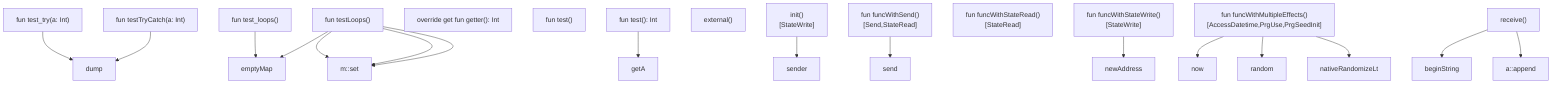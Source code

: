 graph TD
    node_1["fun test_try(a: Int)"]
    node_2["fun test_loops()"]
    node_3["fun testTryCatch(a: Int)"]
    node_4["fun testLoops()"]
    node_5["override get fun getter(): Int"]
    node_6["fun test()"]
    node_7["fun test(): Int"]
    node_8["external()"]
    node_9["init()
[StateWrite]"]
    node_10["fun funcWithSend()
[Send,StateRead]"]
    node_11["fun funcWithStateRead()
[StateRead]"]
    node_12["fun funcWithStateWrite()
[StateWrite]"]
    node_13["fun funcWithMultipleEffects()
[AccessDatetime,PrgUse,PrgSeedInit]"]
    node_14["receive()"]
    node_15["dump"]
    node_16["emptyMap"]
    node_17["m::set"]
    node_18["getA"]
    node_19["sender"]
    node_20["send"]
    node_21["newAddress"]
    node_22["now"]
    node_23["random"]
    node_24["nativeRandomizeLt"]
    node_25["beginString"]
    node_26["a::append"]
    node_1 --> node_15
    node_2 --> node_16
    node_3 --> node_15
    node_4 --> node_16
    node_4 --> node_17
    node_4 --> node_17
    node_4 --> node_17
    node_7 --> node_18
    node_9 --> node_19
    node_10 --> node_20
    node_12 --> node_21
    node_13 --> node_22
    node_13 --> node_23
    node_13 --> node_24
    node_14 --> node_25
    node_14 --> node_26